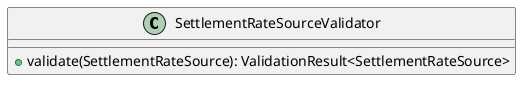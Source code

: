 @startuml

    class SettlementRateSourceValidator [[SettlementRateSourceValidator.html]] {
        +validate(SettlementRateSource): ValidationResult<SettlementRateSource>
    }

@enduml
